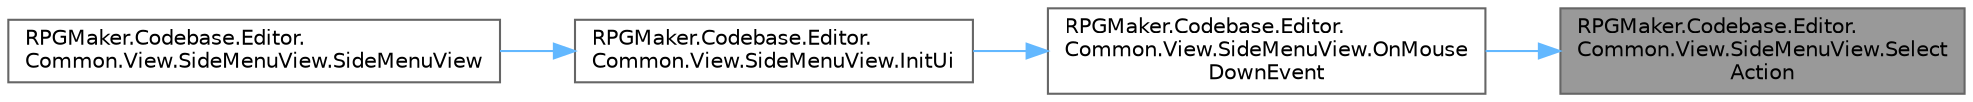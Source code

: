 digraph "RPGMaker.Codebase.Editor.Common.View.SideMenuView.SelectAction"
{
 // LATEX_PDF_SIZE
  bgcolor="transparent";
  edge [fontname=Helvetica,fontsize=10,labelfontname=Helvetica,labelfontsize=10];
  node [fontname=Helvetica,fontsize=10,shape=box,height=0.2,width=0.4];
  rankdir="RL";
  Node1 [id="Node000001",label="RPGMaker.Codebase.Editor.\lCommon.View.SideMenuView.Select\lAction",height=0.2,width=0.4,color="gray40", fillcolor="grey60", style="filled", fontcolor="black",tooltip="😁 選択動作"];
  Node1 -> Node2 [id="edge1_Node000001_Node000002",dir="back",color="steelblue1",style="solid",tooltip=" "];
  Node2 [id="Node000002",label="RPGMaker.Codebase.Editor.\lCommon.View.SideMenuView.OnMouse\lDownEvent",height=0.2,width=0.4,color="grey40", fillcolor="white", style="filled",URL="$d5/d4f/class_r_p_g_maker_1_1_codebase_1_1_editor_1_1_common_1_1_view_1_1_side_menu_view.html#afbcaf92d16a6656016cf4b3915459729",tooltip="😁 マウス押下時"];
  Node2 -> Node3 [id="edge2_Node000002_Node000003",dir="back",color="steelblue1",style="solid",tooltip=" "];
  Node3 [id="Node000003",label="RPGMaker.Codebase.Editor.\lCommon.View.SideMenuView.InitUi",height=0.2,width=0.4,color="grey40", fillcolor="white", style="filled",URL="$d5/d4f/class_r_p_g_maker_1_1_codebase_1_1_editor_1_1_common_1_1_view_1_1_side_menu_view.html#ae8df46efc60ac15316de803ba0ebb097",tooltip="😁 初期化ユーザー・インターフェース"];
  Node3 -> Node4 [id="edge3_Node000003_Node000004",dir="back",color="steelblue1",style="solid",tooltip=" "];
  Node4 [id="Node000004",label="RPGMaker.Codebase.Editor.\lCommon.View.SideMenuView.SideMenuView",height=0.2,width=0.4,color="grey40", fillcolor="white", style="filled",URL="$d5/d4f/class_r_p_g_maker_1_1_codebase_1_1_editor_1_1_common_1_1_view_1_1_side_menu_view.html#a8f8ef1214aa81a942d05a0b0242dda72",tooltip="😁 生成"];
}
